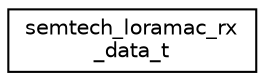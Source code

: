 digraph "Graphical Class Hierarchy"
{
 // LATEX_PDF_SIZE
  edge [fontname="Helvetica",fontsize="10",labelfontname="Helvetica",labelfontsize="10"];
  node [fontname="Helvetica",fontsize="10",shape=record];
  rankdir="LR";
  Node0 [label="semtech_loramac_rx\l_data_t",height=0.2,width=0.4,color="black", fillcolor="white", style="filled",URL="$structsemtech__loramac__rx__data__t.html",tooltip="Structure containing LoRaWAN RX data."];
}
